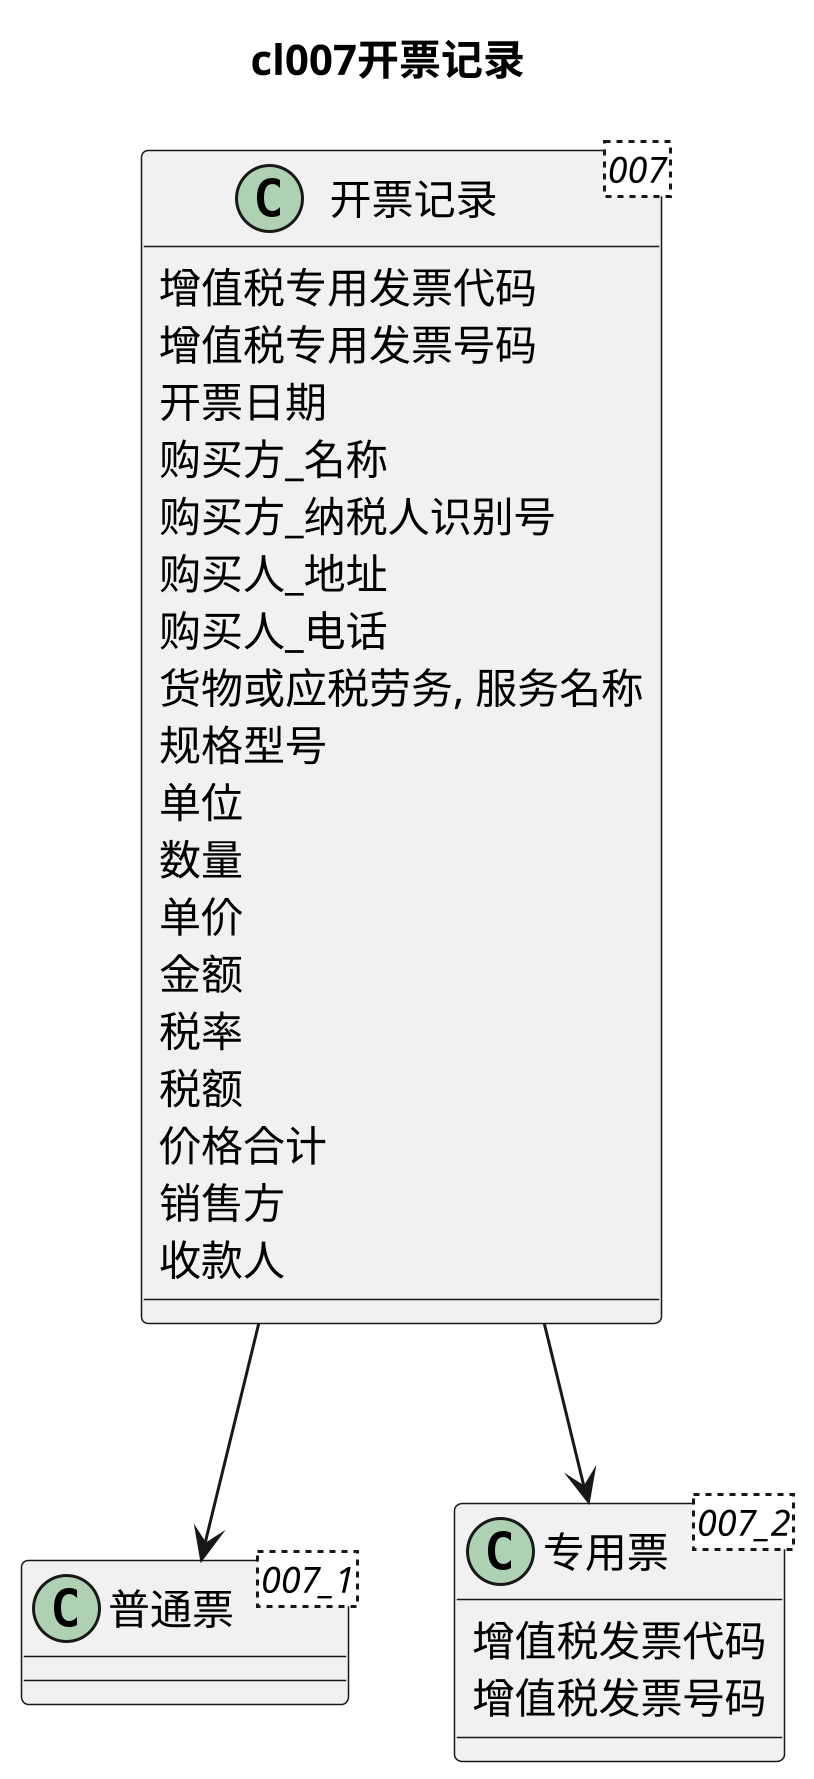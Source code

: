 @startUML
scale 3
title cl007开票记录
class "开票记录" as cl007 <007>
class "普通票" as cl007_1 <007_1>
class "专用票" as cl007_2 <007_2>

cl007 : 增值税专用发票代码
cl007 : 增值税专用发票号码
cl007 : 开票日期
cl007 : 购买方_名称
cl007 : 购买方_纳税人识别号
cl007 : 购买人_地址
cl007 : 购买人_电话
cl007 : 货物或应税劳务, 服务名称
cl007 : 规格型号
cl007 : 单位
cl007 : 数量
cl007 : 单价
cl007 : 金额
cl007 : 税率
cl007 : 税额
cl007 : 价格合计
cl007 : 销售方
cl007 : 收款人

cl007_2 : 增值税发票代码
cl007_2 : 增值税发票号码

cl007 --> cl007_1
cl007 --> cl007_2
@endUML